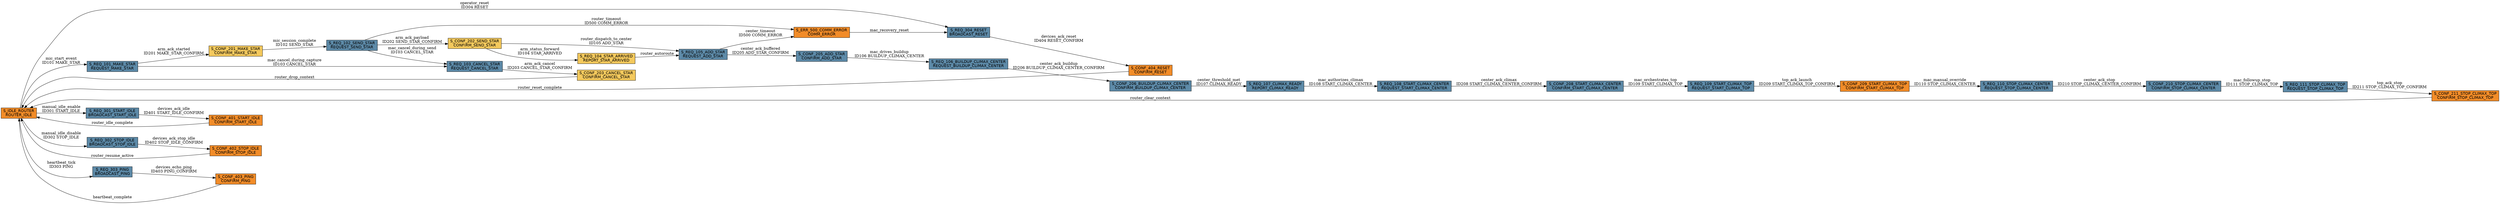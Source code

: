 digraph teensy_esp_router {
  rankdir=LR;
  fontname=Helvetica;
  node [shape=rectangle, fontname=Helvetica, style=filled];
  "S_IDLE_ROUTER" [label="S_IDLE_ROUTER\nROUTER_IDLE", fillcolor="#F28C28", tooltip="{\"owner\": \"ROUTER\", \"role\": \"neutral\", \"description\": \"Router ready to route frames and track outstanding exchanges\"}"];

  "S_REQ_101_MAKE_STAR" [label="S_REQ_101_MAKE_STAR\nREQUEST_MAKE_STAR", fillcolor="#5D8AA8", tooltip="{\"owner\": \"MAC\", \"role\": \"request\", \"description\": \"MAC instructs the addressed arm to begin capturing microphone data for a star\"}"];

  "S_CONF_201_MAKE_STAR" [label="S_CONF_201_MAKE_STAR\nCONFIRM_MAKE_STAR", fillcolor="#F4C95D", tooltip="{\"owner\": \"ARM\", \"role\": \"confirm\", \"description\": \"Arm confirms it has entered star buildup mode and is sampling parameters\"}"];

  "S_REQ_102_SEND_STAR" [label="S_REQ_102_SEND_STAR\nREQUEST_SEND_STAR", fillcolor="#5D8AA8", tooltip="{\"owner\": \"MAC\", \"role\": \"request\", \"description\": \"MAC orders the arm to stream the finalized star payload toward the router\"}"];

  "S_CONF_202_SEND_STAR" [label="S_CONF_202_SEND_STAR\nCONFIRM_SEND_STAR", fillcolor="#F4C95D", tooltip="{\"owner\": \"ARM\", \"role\": \"confirm\", \"description\": \"Arm acknowledges SEND_STAR and starts transmission on its UART link\"}"];

  "S_REQ_103_CANCEL_STAR" [label="S_REQ_103_CANCEL_STAR\nREQUEST_CANCEL_STAR", fillcolor="#5D8AA8", tooltip="{\"owner\": \"MAC\", \"role\": \"request\", \"description\": \"MAC aborts a pending star buildup on the specified arm\"}"];

  "S_CONF_203_CANCEL_STAR" [label="S_CONF_203_CANCEL_STAR\nCONFIRM_CANCEL_STAR", fillcolor="#F4C95D", tooltip="{\"owner\": \"ARM\", \"role\": \"confirm\", \"description\": \"Arm reports cancellation completed and local buffers cleared\"}"];

  "S_REQ_104_STAR_ARRIVED" [label="S_REQ_104_STAR_ARRIVED\nREPORT_STAR_ARRIVED", fillcolor="#F4C95D", tooltip="{\"owner\": \"ARM\", \"role\": \"notify\", \"description\": \"Arm reports that its star payload reached the centerpiece ingress queue\"}"];

  "S_REQ_105_ADD_STAR" [label="S_REQ_105_ADD_STAR\nREQUEST_ADD_STAR", fillcolor="#5D8AA8", tooltip="{\"owner\": \"MAC\", \"role\": \"request\", \"description\": \"MAC forwards ADD_STAR toward CENTER or TOP after router rewrites addressing\"}"];

  "S_CONF_205_ADD_STAR" [label="S_CONF_205_ADD_STAR\nCONFIRM_ADD_STAR", fillcolor="#5D8AA8", tooltip="{\"owner\": \"CENTER\", \"role\": \"confirm\", \"description\": \"Center or Top confirms the star payload has been stored safely\"}"];

  "S_REQ_106_BUILDUP_CLIMAX_CENTER" [label="S_REQ_106_BUILDUP_CLIMAX_CENTER\nREQUEST_BUILDUP_CLIMAX_CENTER", fillcolor="#5D8AA8", tooltip="{\"owner\": \"MAC\", \"role\": \"request\", \"description\": \"MAC accelerates centerpiece buildup animation tempo\"}"];

  "S_CONF_206_BUILDUP_CLIMAX_CENTER" [label="S_CONF_206_BUILDUP_CLIMAX_CENTER\nCONFIRM_BUILDUP_CLIMAX_CENTER", fillcolor="#5D8AA8", tooltip="{\"owner\": \"CENTER\", \"role\": \"confirm\", \"description\": \"Centerpiece acknowledges the buildup speed change\"}"];

  "S_REQ_107_CLIMAX_READY" [label="S_REQ_107_CLIMAX_READY\nREPORT_CLIMAX_READY", fillcolor="#5D8AA8", tooltip="{\"owner\": \"CENTER\", \"role\": \"notify\", \"description\": \"Centerpiece announces that the climax threshold has been reached\"}"];

  "S_REQ_108_START_CLIMAX_CENTER" [label="S_REQ_108_START_CLIMAX_CENTER\nREQUEST_START_CLIMAX_CENTER", fillcolor="#5D8AA8", tooltip="{\"owner\": \"MAC\", \"role\": \"request\", \"description\": \"MAC authorizes the centerpiece to eject queued stars toward the top piece\"}"];

  "S_CONF_208_START_CLIMAX_CENTER" [label="S_CONF_208_START_CLIMAX_CENTER\nCONFIRM_START_CLIMAX_CENTER", fillcolor="#5D8AA8", tooltip="{\"owner\": \"CENTER\", \"role\": \"confirm\", \"description\": \"Centerpiece confirms it has started ejecting stars during climax\"}"];

  "S_REQ_109_START_CLIMAX_TOP" [label="S_REQ_109_START_CLIMAX_TOP\nREQUEST_START_CLIMAX_TOP", fillcolor="#5D8AA8", tooltip="{\"owner\": \"MAC\", \"role\": \"request\", \"description\": \"MAC commands the top piece to start its launch choreography\"}"];

  "S_CONF_209_START_CLIMAX_TOP" [label="S_CONF_209_START_CLIMAX_TOP\nCONFIRM_START_CLIMAX_TOP", fillcolor="#F28C28", tooltip="{\"owner\": \"TOP\", \"role\": \"confirm\", \"description\": \"Top piece confirms the climax launch sequence is running\"}"];

  "S_REQ_110_STOP_CLIMAX_CENTER" [label="S_REQ_110_STOP_CLIMAX_CENTER\nREQUEST_STOP_CLIMAX_CENTER", fillcolor="#5D8AA8", tooltip="{\"owner\": \"MAC\", \"role\": \"request\", \"description\": \"MAC issues a manual stop for the centerpiece climax motion\"}"];

  "S_CONF_210_STOP_CLIMAX_CENTER" [label="S_CONF_210_STOP_CLIMAX_CENTER\nCONFIRM_STOP_CLIMAX_CENTER", fillcolor="#5D8AA8", tooltip="{\"owner\": \"CENTER\", \"role\": \"confirm\", \"description\": \"Centerpiece reports it halted the climax routine\"}"];

  "S_REQ_111_STOP_CLIMAX_TOP" [label="S_REQ_111_STOP_CLIMAX_TOP\nREQUEST_STOP_CLIMAX_TOP", fillcolor="#5D8AA8", tooltip="{\"owner\": \"MAC\", \"role\": \"request\", \"description\": \"MAC issues a manual stop for the top piece launch\"}"];

  "S_CONF_211_STOP_CLIMAX_TOP" [label="S_CONF_211_STOP_CLIMAX_TOP\nCONFIRM_STOP_CLIMAX_TOP", fillcolor="#F28C28", tooltip="{\"owner\": \"TOP\", \"role\": \"confirm\", \"description\": \"Top piece reports it halted the launch routine\"}"];

  "S_REQ_301_START_IDLE" [label="S_REQ_301_START_IDLE\nBROADCAST_START_IDLE", fillcolor="#5D8AA8", tooltip="{\"owner\": \"MAC\", \"role\": \"broadcast\", \"description\": \"MAC sends START_IDLE broadcast through the router to every device\"}"];

  "S_CONF_401_START_IDLE" [label="S_CONF_401_START_IDLE\nCONFIRM_START_IDLE", fillcolor="#F28C28", tooltip="{\"owner\": \"ROUTER\", \"role\": \"confirm\", \"description\": \"Router aggregates field confirmations that idle mode engaged\"}"];

  "S_REQ_302_STOP_IDLE" [label="S_REQ_302_STOP_IDLE\nBROADCAST_STOP_IDLE", fillcolor="#5D8AA8", tooltip="{\"owner\": \"MAC\", \"role\": \"broadcast\", \"description\": \"MAC sends STOP_IDLE broadcast to end the idle animation\"}"];

  "S_CONF_402_STOP_IDLE" [label="S_CONF_402_STOP_IDLE\nCONFIRM_STOP_IDLE", fillcolor="#F28C28", tooltip="{\"owner\": \"ROUTER\", \"role\": \"confirm\", \"description\": \"Router aggregates confirmations that idle mode ended\"}"];

  "S_REQ_303_PING" [label="S_REQ_303_PING\nBROADCAST_PING", fillcolor="#5D8AA8", tooltip="{\"owner\": \"MAC\", \"role\": \"broadcast\", \"description\": \"MAC sends heartbeat PING broadcast for liveness checks\"}"];

  "S_CONF_403_PING" [label="S_CONF_403_PING\nCONFIRM_PING", fillcolor="#F28C28", tooltip="{\"owner\": \"ROUTER\", \"role\": \"confirm\", \"description\": \"Router collects alive responses from all devices\"}"];

  "S_REQ_304_RESET" [label="S_REQ_304_RESET\nBROADCAST_RESET", fillcolor="#5D8AA8", tooltip="{\"owner\": \"MAC\", \"role\": \"broadcast\", \"description\": \"MAC triggers an emergency RESET broadcast across the bus\"}"];

  "S_CONF_404_RESET" [label="S_CONF_404_RESET\nCONFIRM_RESET", fillcolor="#F28C28", tooltip="{\"owner\": \"ROUTER\", \"role\": \"confirm\", \"description\": \"Router aggregates reset confirmations before resuming routing\"}"];

  "S_ERR_500_COMM_ERROR" [label="S_ERR_500_COMM_ERROR\nCOMM_ERROR", fillcolor="#F28C28", tooltip="{\"owner\": \"ROUTER\", \"role\": \"error\", \"description\": \"Router surfaces communication errors or timeouts to the MAC for recovery\"}"];

  "S_IDLE_ROUTER" -> "S_REQ_101_MAKE_STAR" [label="mic_start_event\nID101 MAKE_STAR", tooltip="{\"trigger\": \"mic_start_event\", \"message\": \"ID101 MAKE_STAR\", \"notes\": \"MAC selects target arm; router will append MASTER source when forwarding\", \"payload\": \"arm_id,speed,color,brightness,size\"}"];

  "S_REQ_101_MAKE_STAR" -> "S_CONF_201_MAKE_STAR" [label="arm_ack_started\nID201 MAKE_STAR_CONFIRM", tooltip="{\"trigger\": \"arm_ack_started\", \"message\": \"ID201 MAKE_STAR_CONFIRM\", \"notes\": \"Router tags arm reply with source before relaying to MAC\", \"payload\": \"request_id,status\"}"];

  "S_CONF_201_MAKE_STAR" -> "S_REQ_102_SEND_STAR" [label="mic_session_complete\nID102 SEND_STAR", tooltip="{\"trigger\": \"mic_session_complete\", \"message\": \"ID102 SEND_STAR\", \"notes\": \"MAC closes capture window and requests payload transfer\", \"payload\": \"arm_id\"}"];

  "S_REQ_102_SEND_STAR" -> "S_CONF_202_SEND_STAR" [label="arm_ack_payload\nID202 SEND_STAR_CONFIRM", tooltip="{\"trigger\": \"arm_ack_payload\", \"message\": \"ID202 SEND_STAR_CONFIRM\", \"notes\": \"Router holds context until arm confirms transmission start\", \"payload\": \"request_id,status\"}"];

  "S_CONF_202_SEND_STAR" -> "S_REQ_105_ADD_STAR" [label="router_dispatch_to_center\nID105 ADD_STAR", tooltip="{\"trigger\": \"router_dispatch_to_center\", \"message\": \"ID105 ADD_STAR\", \"notes\": \"Router rewrites destination to CENTER or TOP and forwards bulk payload\", \"payload\": \"device_id,star_payload\"}"];

  "S_CONF_202_SEND_STAR" -> "S_REQ_104_STAR_ARRIVED" [label="arm_status_forward\nID104 STAR_ARRIVED", tooltip="{\"trigger\": \"arm_status_forward\", \"message\": \"ID104 STAR_ARRIVED\", \"notes\": \"Router pushes arm perspective update upstream to MAC\", \"payload\": \"arm_id,speed,color,brightness,size\"}"];

  "S_REQ_104_STAR_ARRIVED" -> "S_REQ_105_ADD_STAR" [label="router_autoroute", tooltip="{\"trigger\": \"router_autoroute\", \"message\": \"\", \"notes\": \"Status update primes MAC to ensure ADD_STAR fan-out continues\", \"payload\": \"\"}"];

  "S_REQ_105_ADD_STAR" -> "S_CONF_205_ADD_STAR" [label="center_ack_buffered\nID205 ADD_STAR_CONFIRM", tooltip="{\"trigger\": \"center_ack_buffered\", \"message\": \"ID205 ADD_STAR_CONFIRM\", \"notes\": \"Centerpiece confirms storage; router clears pending payload flag\", \"payload\": \"request_id,status\"}"];

  "S_CONF_205_ADD_STAR" -> "S_REQ_106_BUILDUP_CLIMAX_CENTER" [label="mac_drives_buildup\nID106 BUILDUP_CLIMAX_CENTER", tooltip="{\"trigger\": \"mac_drives_buildup\", \"message\": \"ID106 BUILDUP_CLIMAX_CENTER\", \"notes\": \"MAC advances buildup pacing once minimum stars arrive\", \"payload\": \"buildup_time_ms\"}"];

  "S_REQ_106_BUILDUP_CLIMAX_CENTER" -> "S_CONF_206_BUILDUP_CLIMAX_CENTER" [label="center_ack_buildup\nID206 BUILDUP_CLIMAX_CENTER_CONFIRM", tooltip="{\"trigger\": \"center_ack_buildup\", \"message\": \"ID206 BUILDUP_CLIMAX_CENTER_CONFIRM\", \"notes\": \"Centerpiece confirms new buildup timing\", \"payload\": \"request_id,status\"}"];

  "S_CONF_206_BUILDUP_CLIMAX_CENTER" -> "S_REQ_107_CLIMAX_READY" [label="center_threshold_met\nID107 CLIMAX_READY", tooltip="{\"trigger\": \"center_threshold_met\", \"message\": \"ID107 CLIMAX_READY\", \"notes\": \"Centerpiece notifies MAC that climax conditions are satisfied\", \"payload\": \"star_count,energy_level\"}"];

  "S_REQ_107_CLIMAX_READY" -> "S_REQ_108_START_CLIMAX_CENTER" [label="mac_authorizes_climax\nID108 START_CLIMAX_CENTER", tooltip="{\"trigger\": \"mac_authorizes_climax\", \"message\": \"ID108 START_CLIMAX_CENTER\", \"notes\": \"MAC grants centerpiece permission to start ejecting stars\", \"payload\": \"climax_time_ms\"}"];

  "S_REQ_108_START_CLIMAX_CENTER" -> "S_CONF_208_START_CLIMAX_CENTER" [label="center_ack_climax\nID208 START_CLIMAX_CENTER_CONFIRM", tooltip="{\"trigger\": \"center_ack_climax\", \"message\": \"ID208 START_CLIMAX_CENTER_CONFIRM\", \"notes\": \"Centerpiece confirms climax execution\", \"payload\": \"request_id,status\"}"];

  "S_CONF_208_START_CLIMAX_CENTER" -> "S_REQ_109_START_CLIMAX_TOP" [label="mac_orchestrates_top\nID109 START_CLIMAX_TOP", tooltip="{\"trigger\": \"mac_orchestrates_top\", \"message\": \"ID109 START_CLIMAX_TOP\", \"notes\": \"Router retargets command to TOP with MASTER source header\", \"payload\": \"climax_time_ms\"}"];

  "S_REQ_109_START_CLIMAX_TOP" -> "S_CONF_209_START_CLIMAX_TOP" [label="top_ack_launch\nID209 START_CLIMAX_TOP_CONFIRM", tooltip="{\"trigger\": \"top_ack_launch\", \"message\": \"ID209 START_CLIMAX_TOP_CONFIRM\", \"notes\": \"Top piece confirms launch sequence\", \"payload\": \"request_id,status\"}"];

  "S_CONF_209_START_CLIMAX_TOP" -> "S_REQ_110_STOP_CLIMAX_CENTER" [label="mac_manual_override\nID110 STOP_CLIMAX_CENTER", tooltip="{\"trigger\": \"mac_manual_override\", \"message\": \"ID110 STOP_CLIMAX_CENTER\", \"notes\": \"MAC issues center stop when manual override is triggered\", \"payload\": \"reason\"}"];

  "S_REQ_110_STOP_CLIMAX_CENTER" -> "S_CONF_210_STOP_CLIMAX_CENTER" [label="center_ack_stop\nID210 STOP_CLIMAX_CENTER_CONFIRM", tooltip="{\"trigger\": \"center_ack_stop\", \"message\": \"ID210 STOP_CLIMAX_CENTER_CONFIRM\", \"notes\": \"Centerpiece halts climax operations\", \"payload\": \"request_id,status\"}"];

  "S_CONF_210_STOP_CLIMAX_CENTER" -> "S_REQ_111_STOP_CLIMAX_TOP" [label="mac_followup_stop\nID111 STOP_CLIMAX_TOP", tooltip="{\"trigger\": \"mac_followup_stop\", \"message\": \"ID111 STOP_CLIMAX_TOP\", \"notes\": \"MAC cascades stop to the top piece\", \"payload\": \"reason\"}"];

  "S_REQ_111_STOP_CLIMAX_TOP" -> "S_CONF_211_STOP_CLIMAX_TOP" [label="top_ack_stop\nID211 STOP_CLIMAX_TOP_CONFIRM", tooltip="{\"trigger\": \"top_ack_stop\", \"message\": \"ID211 STOP_CLIMAX_TOP_CONFIRM\", \"notes\": \"Top piece confirms stop\", \"payload\": \"request_id,status\"}"];

  "S_CONF_211_STOP_CLIMAX_TOP" -> "S_IDLE_ROUTER" [label="router_clear_context", tooltip="{\"trigger\": \"router_clear_context\", \"message\": \"\", \"notes\": \"Router releases climax state and returns to idle\", \"payload\": \"\"}"];

  "S_REQ_101_MAKE_STAR" -> "S_REQ_103_CANCEL_STAR" [label="mac_cancel_during_capture\nID103 CANCEL_STAR", tooltip="{\"trigger\": \"mac_cancel_during_capture\", \"message\": \"ID103 CANCEL_STAR\", \"notes\": \"MAC aborts star creation while capture is ongoing\", \"payload\": \"arm_id\"}"];

  "S_REQ_102_SEND_STAR" -> "S_REQ_103_CANCEL_STAR" [label="mac_cancel_during_send\nID103 CANCEL_STAR", tooltip="{\"trigger\": \"mac_cancel_during_send\", \"message\": \"ID103 CANCEL_STAR\", \"notes\": \"MAC aborts star creation while payload is in flight\", \"payload\": \"arm_id\"}"];

  "S_REQ_103_CANCEL_STAR" -> "S_CONF_203_CANCEL_STAR" [label="arm_ack_cancel\nID203 CANCEL_STAR_CONFIRM", tooltip="{\"trigger\": \"arm_ack_cancel\", \"message\": \"ID203 CANCEL_STAR_CONFIRM\", \"notes\": \"Arm confirms cancellation\", \"payload\": \"request_id,status\"}"];

  "S_CONF_203_CANCEL_STAR" -> "S_IDLE_ROUTER" [label="router_drop_context", tooltip="{\"trigger\": \"router_drop_context\", \"message\": \"\", \"notes\": \"Router clears cancelled star context\", \"payload\": \"\"}"];

  "S_IDLE_ROUTER" -> "S_REQ_301_START_IDLE" [label="manual_idle_enable\nID301 START_IDLE", tooltip="{\"trigger\": \"manual_idle_enable\", \"message\": \"ID301 START_IDLE\", \"notes\": \"MAC enables idle playback across all devices\", \"payload\": \"mode\"}"];

  "S_REQ_301_START_IDLE" -> "S_CONF_401_START_IDLE" [label="devices_ack_idle\nID401 START_IDLE_CONFIRM", tooltip="{\"trigger\": \"devices_ack_idle\", \"message\": \"ID401 START_IDLE_CONFIRM\", \"notes\": \"Router aggregates START_IDLE confirms\", \"payload\": \"device_id,status\"}"];

  "S_CONF_401_START_IDLE" -> "S_IDLE_ROUTER" [label="router_idle_complete", tooltip="{\"trigger\": \"router_idle_complete\", \"message\": \"\", \"notes\": \"Router returns to idle after broadcast completion\", \"payload\": \"\"}"];

  "S_IDLE_ROUTER" -> "S_REQ_302_STOP_IDLE" [label="manual_idle_disable\nID302 STOP_IDLE", tooltip="{\"trigger\": \"manual_idle_disable\", \"message\": \"ID302 STOP_IDLE\", \"notes\": \"MAC stops idle playback across all devices\", \"payload\": \"mode\"}"];

  "S_REQ_302_STOP_IDLE" -> "S_CONF_402_STOP_IDLE" [label="devices_ack_stop_idle\nID402 STOP_IDLE_CONFIRM", tooltip="{\"trigger\": \"devices_ack_stop_idle\", \"message\": \"ID402 STOP_IDLE_CONFIRM\", \"notes\": \"Router aggregates STOP_IDLE confirms\", \"payload\": \"device_id,status\"}"];

  "S_CONF_402_STOP_IDLE" -> "S_IDLE_ROUTER" [label="router_resume_active", tooltip="{\"trigger\": \"router_resume_active\", \"message\": \"\", \"notes\": \"Router returns to idle after idle-stop broadcast\", \"payload\": \"\"}"];

  "S_IDLE_ROUTER" -> "S_REQ_303_PING" [label="heartbeat_tick\nID303 PING", tooltip="{\"trigger\": \"heartbeat_tick\", \"message\": \"ID303 PING\", \"notes\": \"MAC sends heartbeat ping\", \"payload\": \"timestamp\"}"];

  "S_REQ_303_PING" -> "S_CONF_403_PING" [label="devices_echo_ping\nID403 PING_CONFIRM", tooltip="{\"trigger\": \"devices_echo_ping\", \"message\": \"ID403 PING_CONFIRM\", \"notes\": \"Router collects ping replies\", \"payload\": \"device_id,status\"}"];

  "S_CONF_403_PING" -> "S_IDLE_ROUTER" [label="heartbeat_complete", tooltip="{\"trigger\": \"heartbeat_complete\", \"message\": \"\", \"notes\": \"Router returns to idle after heartbeat\", \"payload\": \"\"}"];

  "S_IDLE_ROUTER" -> "S_REQ_304_RESET" [label="operator_reset\nID304 RESET", tooltip="{\"trigger\": \"operator_reset\", \"message\": \"ID304 RESET\", \"notes\": \"MAC issues emergency reset broadcast\", \"payload\": \"reason\"}"];

  "S_REQ_304_RESET" -> "S_CONF_404_RESET" [label="devices_ack_reset\nID404 RESET_CONFIRM", tooltip="{\"trigger\": \"devices_ack_reset\", \"message\": \"ID404 RESET_CONFIRM\", \"notes\": \"Router aggregates reset confirmations\", \"payload\": \"device_id,status\"}"];

  "S_CONF_404_RESET" -> "S_IDLE_ROUTER" [label="router_reset_complete", tooltip="{\"trigger\": \"router_reset_complete\", \"message\": \"\", \"notes\": \"Router resumes idle after reset loop\", \"payload\": \"\"}"];

  "S_REQ_102_SEND_STAR" -> "S_ERR_500_COMM_ERROR" [label="router_timeout\nID500 COMM_ERROR", tooltip="{\"trigger\": \"router_timeout\", \"message\": \"ID500 COMM_ERROR\", \"notes\": \"Router escalates timeout while waiting for SEND_STAR payload\", \"payload\": \"device_id,error_code,error_text\"}"];

  "S_REQ_105_ADD_STAR" -> "S_ERR_500_COMM_ERROR" [label="center_timeout\nID500 COMM_ERROR", tooltip="{\"trigger\": \"center_timeout\", \"message\": \"ID500 COMM_ERROR\", \"notes\": \"Router escalates timeout waiting for center or top ACK\", \"payload\": \"device_id,error_code,error_text\"}"];

  "S_ERR_500_COMM_ERROR" -> "S_REQ_304_RESET" [label="mac_recovery_reset", tooltip="{\"trigger\": \"mac_recovery_reset\", \"message\": \"\", \"notes\": \"MAC responds to COMM_ERROR by issuing broadcast RESET\", \"payload\": \"\"}"];

}